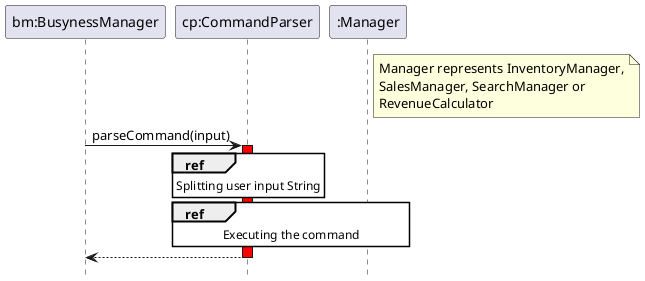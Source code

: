@startuml
hide footbox
skinparam sequenceReferenceBackgroundColor #

participant "bm:BusynessManager" as bm
participant "cp:CommandParser" as cp
participant ":Manager" as m

note right of m
Manager represents InventoryManager,
SalesManager, SearchManager or
RevenueCalculator
endnote

bm -> cp ++ #red : parseCommand(input)

ref over cp
    Splitting user input String
end ref

ref over cp, m
    Executing the command
end ref

return

@enduml
